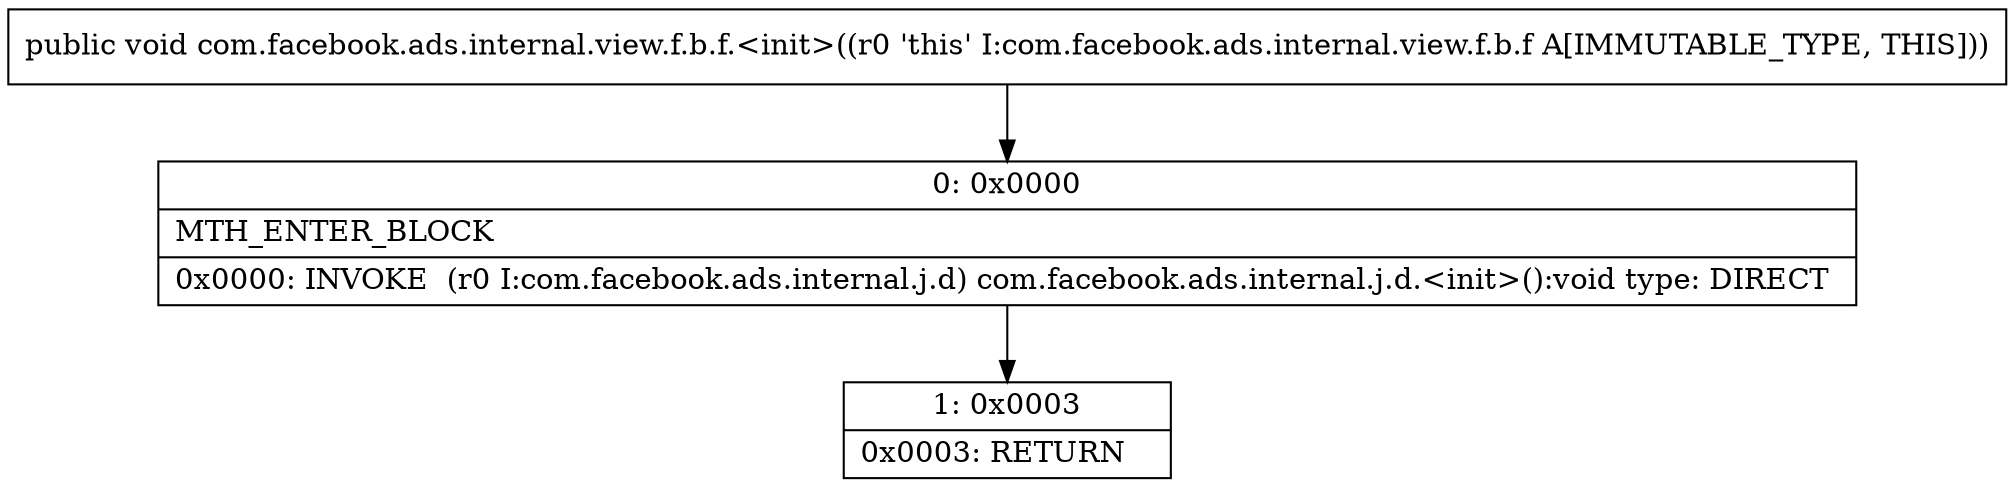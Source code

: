 digraph "CFG forcom.facebook.ads.internal.view.f.b.f.\<init\>()V" {
Node_0 [shape=record,label="{0\:\ 0x0000|MTH_ENTER_BLOCK\l|0x0000: INVOKE  (r0 I:com.facebook.ads.internal.j.d) com.facebook.ads.internal.j.d.\<init\>():void type: DIRECT \l}"];
Node_1 [shape=record,label="{1\:\ 0x0003|0x0003: RETURN   \l}"];
MethodNode[shape=record,label="{public void com.facebook.ads.internal.view.f.b.f.\<init\>((r0 'this' I:com.facebook.ads.internal.view.f.b.f A[IMMUTABLE_TYPE, THIS])) }"];
MethodNode -> Node_0;
Node_0 -> Node_1;
}

